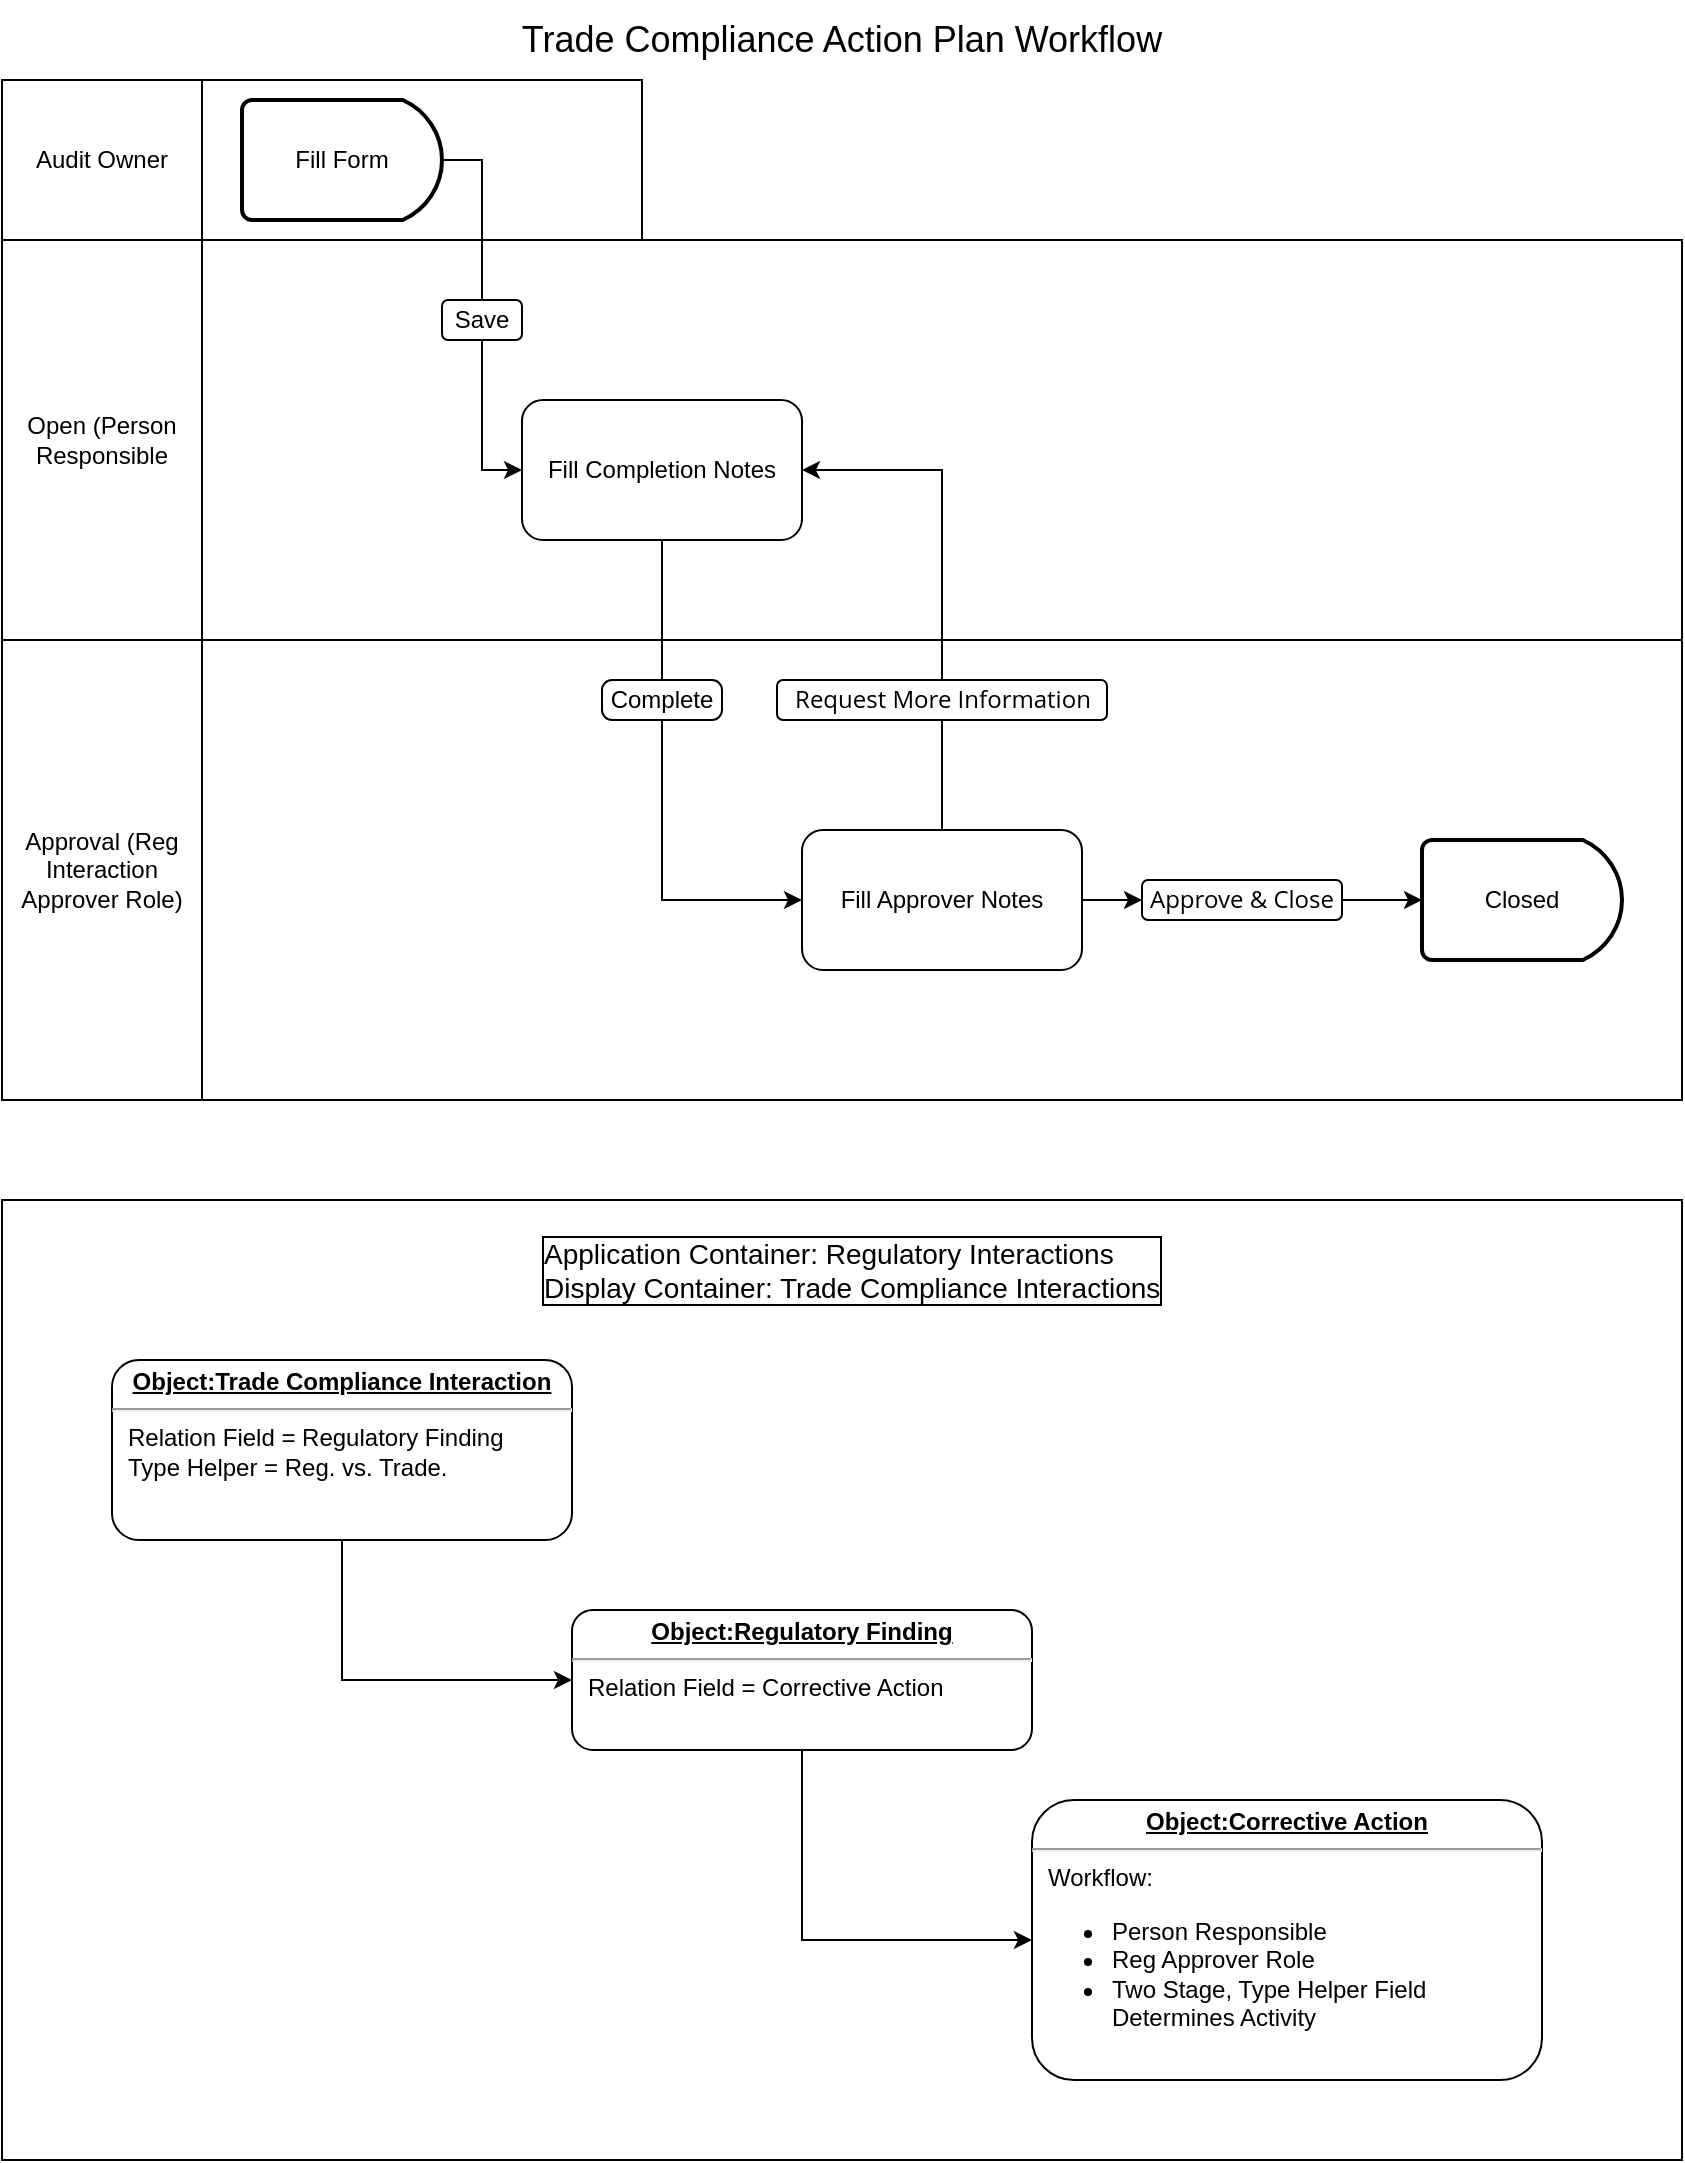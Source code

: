 <mxfile version="12.8.0" type="github"><diagram id="bUENe9qFBrZTFx8yJ8IE" name="Page-1"><mxGraphModel dx="1422" dy="772" grid="1" gridSize="10" guides="1" tooltips="1" connect="1" arrows="1" fold="1" page="1" pageScale="1" pageWidth="850" pageHeight="1100" math="0" shadow="0"><root><mxCell id="0"/><mxCell id="1" parent="0"/><mxCell id="Kvada0GT9Uv07JdplmVL-34" value="" style="rounded=0;whiteSpace=wrap;html=1;strokeColor=#000000;fillColor=#FFFFFF;" vertex="1" parent="1"><mxGeometry y="600" width="840" height="480" as="geometry"/></mxCell><mxCell id="Kvada0GT9Uv07JdplmVL-1" value="" style="rounded=0;whiteSpace=wrap;html=1;" vertex="1" parent="1"><mxGeometry x="100" y="120" width="740" height="200" as="geometry"/></mxCell><mxCell id="Kvada0GT9Uv07JdplmVL-2" value="" style="rounded=0;whiteSpace=wrap;html=1;" vertex="1" parent="1"><mxGeometry x="100" y="320" width="740" height="230" as="geometry"/></mxCell><mxCell id="Kvada0GT9Uv07JdplmVL-4" value="Open (Person Responsible" style="rounded=0;whiteSpace=wrap;html=1;" vertex="1" parent="1"><mxGeometry y="120" width="100" height="200" as="geometry"/></mxCell><mxCell id="Kvada0GT9Uv07JdplmVL-6" value="Approval (Reg Interaction Approver Role)" style="rounded=0;whiteSpace=wrap;html=1;" vertex="1" parent="1"><mxGeometry y="320" width="100" height="230" as="geometry"/></mxCell><mxCell id="Kvada0GT9Uv07JdplmVL-18" value="" style="edgeStyle=orthogonalEdgeStyle;rounded=0;orthogonalLoop=1;jettySize=auto;html=1;entryX=0;entryY=0.5;entryDx=0;entryDy=0;" edge="1" parent="1" source="Kvada0GT9Uv07JdplmVL-10" target="Kvada0GT9Uv07JdplmVL-17"><mxGeometry relative="1" as="geometry"/></mxCell><mxCell id="Kvada0GT9Uv07JdplmVL-10" value="Fill Completion Notes" style="rounded=1;whiteSpace=wrap;html=1;" vertex="1" parent="1"><mxGeometry x="260" y="200" width="140" height="70" as="geometry"/></mxCell><mxCell id="Kvada0GT9Uv07JdplmVL-22" style="edgeStyle=orthogonalEdgeStyle;rounded=0;orthogonalLoop=1;jettySize=auto;html=1;exitX=1;exitY=0.5;exitDx=0;exitDy=0;entryX=0;entryY=0.5;entryDx=0;entryDy=0;entryPerimeter=0;" edge="1" parent="1" source="Kvada0GT9Uv07JdplmVL-27" target="Kvada0GT9Uv07JdplmVL-20"><mxGeometry relative="1" as="geometry"/></mxCell><mxCell id="Kvada0GT9Uv07JdplmVL-29" value="" style="edgeStyle=orthogonalEdgeStyle;rounded=0;orthogonalLoop=1;jettySize=auto;html=1;entryX=1;entryY=0.5;entryDx=0;entryDy=0;" edge="1" parent="1" source="Kvada0GT9Uv07JdplmVL-17" target="Kvada0GT9Uv07JdplmVL-10"><mxGeometry relative="1" as="geometry"><mxPoint x="425" y="335" as="targetPoint"/></mxGeometry></mxCell><mxCell id="Kvada0GT9Uv07JdplmVL-17" value="Fill Approver Notes" style="rounded=1;whiteSpace=wrap;html=1;" vertex="1" parent="1"><mxGeometry x="400" y="415" width="140" height="70" as="geometry"/></mxCell><mxCell id="Kvada0GT9Uv07JdplmVL-13" value="Audit Owner" style="rounded=0;whiteSpace=wrap;html=1;" vertex="1" parent="1"><mxGeometry y="40" width="100" height="80" as="geometry"/></mxCell><mxCell id="Kvada0GT9Uv07JdplmVL-14" value="" style="rounded=0;whiteSpace=wrap;html=1;" vertex="1" parent="1"><mxGeometry x="100" y="40" width="220" height="80" as="geometry"/></mxCell><mxCell id="Kvada0GT9Uv07JdplmVL-16" style="edgeStyle=orthogonalEdgeStyle;rounded=0;orthogonalLoop=1;jettySize=auto;html=1;exitX=1;exitY=0.5;exitDx=0;exitDy=0;exitPerimeter=0;entryX=0;entryY=0.5;entryDx=0;entryDy=0;" edge="1" parent="1" source="Kvada0GT9Uv07JdplmVL-7" target="Kvada0GT9Uv07JdplmVL-10"><mxGeometry relative="1" as="geometry"/></mxCell><mxCell id="Kvada0GT9Uv07JdplmVL-7" value="Fill Form" style="strokeWidth=2;html=1;shape=mxgraph.flowchart.delay;whiteSpace=wrap;" vertex="1" parent="1"><mxGeometry x="120" y="50" width="100" height="60" as="geometry"/></mxCell><mxCell id="Kvada0GT9Uv07JdplmVL-20" value="Closed" style="strokeWidth=2;html=1;shape=mxgraph.flowchart.delay;whiteSpace=wrap;rotation=0;" vertex="1" parent="1"><mxGeometry x="710" y="420" width="100" height="60" as="geometry"/></mxCell><mxCell id="Kvada0GT9Uv07JdplmVL-23" value="Save" style="text;html=1;strokeColor=#000000;fillColor=#FFFFFF;align=center;verticalAlign=middle;whiteSpace=wrap;rounded=1;" vertex="1" parent="1"><mxGeometry x="220" y="150" width="40" height="20" as="geometry"/></mxCell><mxCell id="Kvada0GT9Uv07JdplmVL-24" value="Complete" style="text;html=1;strokeColor=#000000;fillColor=#FFFFFF;align=center;verticalAlign=middle;whiteSpace=wrap;rounded=1;arcSize=25;" vertex="1" parent="1"><mxGeometry x="300" y="340" width="60" height="20" as="geometry"/></mxCell><mxCell id="Kvada0GT9Uv07JdplmVL-30" value="&lt;span style=&quot;font-family: &amp;#34;open sans&amp;#34; , sans-serif ; text-align: left ; background-color: rgb(255 , 255 , 255)&quot;&gt;&lt;font style=&quot;font-size: 12px&quot;&gt;Request More Information&lt;/font&gt;&lt;/span&gt;" style="text;html=1;strokeColor=#000000;fillColor=#FFFFFF;align=center;verticalAlign=middle;whiteSpace=wrap;rounded=1;" vertex="1" parent="1"><mxGeometry x="387.5" y="340" width="165" height="20" as="geometry"/></mxCell><mxCell id="Kvada0GT9Uv07JdplmVL-27" value="&lt;span style=&quot;font-family: &amp;#34;open sans&amp;#34; , sans-serif ; text-align: left ; background-color: rgb(255 , 255 , 255)&quot;&gt;&lt;font style=&quot;font-size: 12px&quot;&gt;Approve &amp;amp; Close&lt;/font&gt;&lt;/span&gt;" style="text;html=1;strokeColor=#000000;fillColor=#FFFFFF;align=center;verticalAlign=middle;whiteSpace=wrap;rounded=1;" vertex="1" parent="1"><mxGeometry x="570" y="440" width="100" height="20" as="geometry"/></mxCell><mxCell id="Kvada0GT9Uv07JdplmVL-31" style="edgeStyle=orthogonalEdgeStyle;rounded=0;orthogonalLoop=1;jettySize=auto;html=1;exitX=1;exitY=0.5;exitDx=0;exitDy=0;entryX=0;entryY=0.5;entryDx=0;entryDy=0;entryPerimeter=0;" edge="1" parent="1" source="Kvada0GT9Uv07JdplmVL-17" target="Kvada0GT9Uv07JdplmVL-27"><mxGeometry relative="1" as="geometry"><mxPoint x="530" y="450" as="sourcePoint"/><mxPoint x="710" y="450" as="targetPoint"/></mxGeometry></mxCell><mxCell id="Kvada0GT9Uv07JdplmVL-32" value="&lt;font style=&quot;font-size: 18px&quot;&gt;Trade Compliance Action Plan Workflow&lt;/font&gt;" style="text;html=1;strokeColor=none;fillColor=none;align=center;verticalAlign=middle;whiteSpace=wrap;rounded=0;" vertex="1" parent="1"><mxGeometry x="40" width="760" height="40" as="geometry"/></mxCell><mxCell id="Kvada0GT9Uv07JdplmVL-39" value="" style="edgeStyle=orthogonalEdgeStyle;rounded=0;orthogonalLoop=1;jettySize=auto;html=1;fontSize=14;exitX=0.5;exitY=1;exitDx=0;exitDy=0;entryX=0;entryY=0.5;entryDx=0;entryDy=0;" edge="1" parent="1" source="Kvada0GT9Uv07JdplmVL-33" target="Kvada0GT9Uv07JdplmVL-38"><mxGeometry relative="1" as="geometry"/></mxCell><mxCell id="Kvada0GT9Uv07JdplmVL-33" value="&lt;p style=&quot;margin: 0px ; margin-top: 4px ; text-align: center ; text-decoration: underline&quot;&gt;&lt;b&gt;Object:Trade Compliance Interaction&lt;/b&gt;&lt;/p&gt;&lt;hr&gt;&lt;p style=&quot;margin: 0px ; margin-left: 8px&quot;&gt;Relation Field = Regulatory Finding&lt;br&gt;Type Helper = Reg. vs. Trade.&lt;/p&gt;" style="verticalAlign=top;align=left;overflow=fill;fontSize=12;fontFamily=Helvetica;html=1;rounded=1;strokeColor=#000000;fillColor=#FFFFFF;" vertex="1" parent="1"><mxGeometry x="55" y="680" width="230" height="90" as="geometry"/></mxCell><mxCell id="Kvada0GT9Uv07JdplmVL-41" value="" style="edgeStyle=orthogonalEdgeStyle;rounded=0;orthogonalLoop=1;jettySize=auto;html=1;fontSize=14;entryX=0;entryY=0.5;entryDx=0;entryDy=0;" edge="1" parent="1" source="Kvada0GT9Uv07JdplmVL-38" target="Kvada0GT9Uv07JdplmVL-40"><mxGeometry relative="1" as="geometry"/></mxCell><mxCell id="Kvada0GT9Uv07JdplmVL-38" value="&lt;p style=&quot;margin: 0px ; margin-top: 4px ; text-align: center ; text-decoration: underline&quot;&gt;&lt;b&gt;Object:Regulatory Finding&lt;/b&gt;&lt;/p&gt;&lt;hr&gt;&lt;p style=&quot;margin: 0px ; margin-left: 8px&quot;&gt;Relation Field = Corrective Action&lt;br&gt;&lt;/p&gt;" style="verticalAlign=top;align=left;overflow=fill;fontSize=12;fontFamily=Helvetica;html=1;rounded=1;strokeColor=#000000;fillColor=#FFFFFF;" vertex="1" parent="1"><mxGeometry x="285" y="805" width="230" height="70" as="geometry"/></mxCell><mxCell id="Kvada0GT9Uv07JdplmVL-40" value="&lt;p style=&quot;margin: 0px ; margin-top: 4px ; text-align: center ; text-decoration: underline&quot;&gt;&lt;b&gt;Object:Corrective Action&lt;/b&gt;&lt;/p&gt;&lt;hr&gt;&lt;p style=&quot;margin: 0px ; margin-left: 8px&quot;&gt;Workflow:&lt;br&gt;&lt;/p&gt;&lt;p style=&quot;margin: 0px ; margin-left: 8px&quot;&gt;&lt;/p&gt;&lt;ul&gt;&lt;li&gt;Person Responsible&lt;/li&gt;&lt;li&gt;Reg Approver Role&lt;/li&gt;&lt;li&gt;Two Stage, Type Helper Field Determines Activity&lt;/li&gt;&lt;/ul&gt;&lt;p&gt;&lt;/p&gt;" style="verticalAlign=top;align=left;overflow=fill;fontSize=12;fontFamily=Helvetica;html=1;rounded=1;strokeColor=#000000;fillColor=#FFFFFF;whiteSpace=wrap;" vertex="1" parent="1"><mxGeometry x="515" y="900" width="255" height="140" as="geometry"/></mxCell><mxCell id="Kvada0GT9Uv07JdplmVL-35" value="Application Container: Regulatory Interactions&lt;br&gt;Display Container: Trade Compliance Interactions" style="text;strokeColor=none;fillColor=none;align=left;verticalAlign=middle;whiteSpace=wrap;rounded=0;labelPosition=center;verticalLabelPosition=middle;fontSize=14;labelBorderColor=#000000;html=1;" vertex="1" parent="1"><mxGeometry x="268" y="600" width="315" height="70" as="geometry"/></mxCell></root></mxGraphModel></diagram></mxfile>